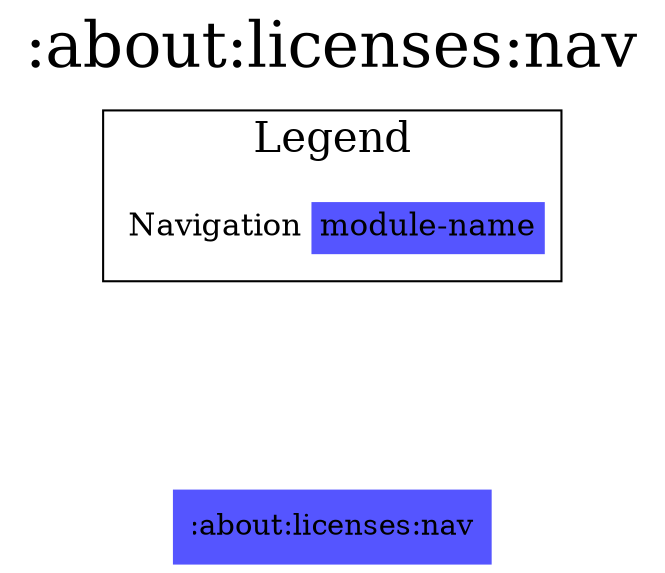 digraph {
edge ["dir"="forward"]
graph ["dpi"="100","label"=":about:licenses:nav","labelloc"="t","fontsize"="30","ranksep"="1.5","rankdir"="TB"]
node ["style"="filled"]
":about:licenses:nav" ["fillcolor"="#5555FF","shape"="none"]
{
edge ["dir"="none"]
graph ["rank"="same"]
}
subgraph "cluster_legend" {
edge ["dir"="none"]
graph ["label"="Legend","fontsize"="20"]
"Legend" ["style"="filled","fillcolor"="#FFFFFF","shape"="none","margin"="0","fontsize"="15","label"=<
<TABLE BORDER="0" CELLBORDER="0" CELLSPACING="0" CELLPADDING="4">
<TR><TD>Navigation</TD><TD BGCOLOR="#5555FF">module-name</TD></TR>
</TABLE>
>]
} -> ":about:licenses:nav" ["style"="invis"]
}
